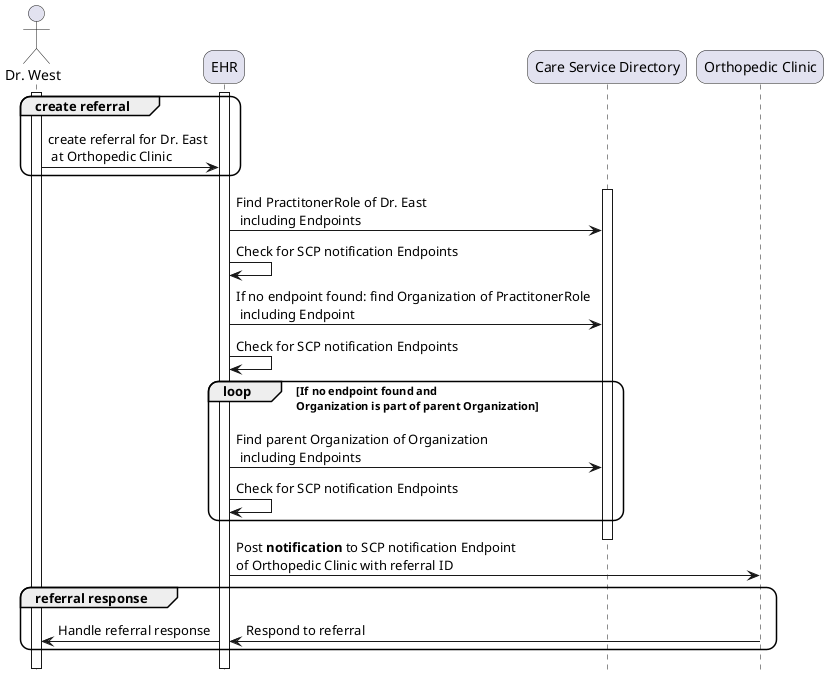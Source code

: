 @startuml care-services-use-case-2

skinparam roundcorner 20
skinparam defaultFontName Arial 
hide footbox

!pragma teoz true

actor  Doctor as "Dr. West"
participant  EHR as "EHR"
participant  CSD as "Care Service Directory"
participant  EHR2 as "Orthopedic Clinic"


activate Doctor
activate EHR
group create referral 
 Doctor -> EHR: create referral for Dr. East\n at Orthopedic Clinic
end
activate CSD
EHR -> CSD: Find PractitonerRole of Dr. East\n including Endpoints
EHR -> EHR: Check for SCP notification Endpoints
EHR -> CSD: If no endpoint found: find Organization of PractitonerRole\n including Endpoint
EHR -> EHR: Check for SCP notification Endpoints
loop If no endpoint found and\nOrganization is part of parent Organization
    EHR -> CSD: Find parent Organization of Organization\n including Endpoints
    EHR -> EHR: Check for SCP notification Endpoints
end
deactivate CSD
EHR -> EHR2: Post **notification** to SCP notification Endpoint\nof Orthopedic Clinic with referral ID
group referral response
 EHR2 -> EHR: Respond to referral
 & EHR -> Doctor: Handle referral response
end

deactivate Doctor
deactivate EHR
@enduml
